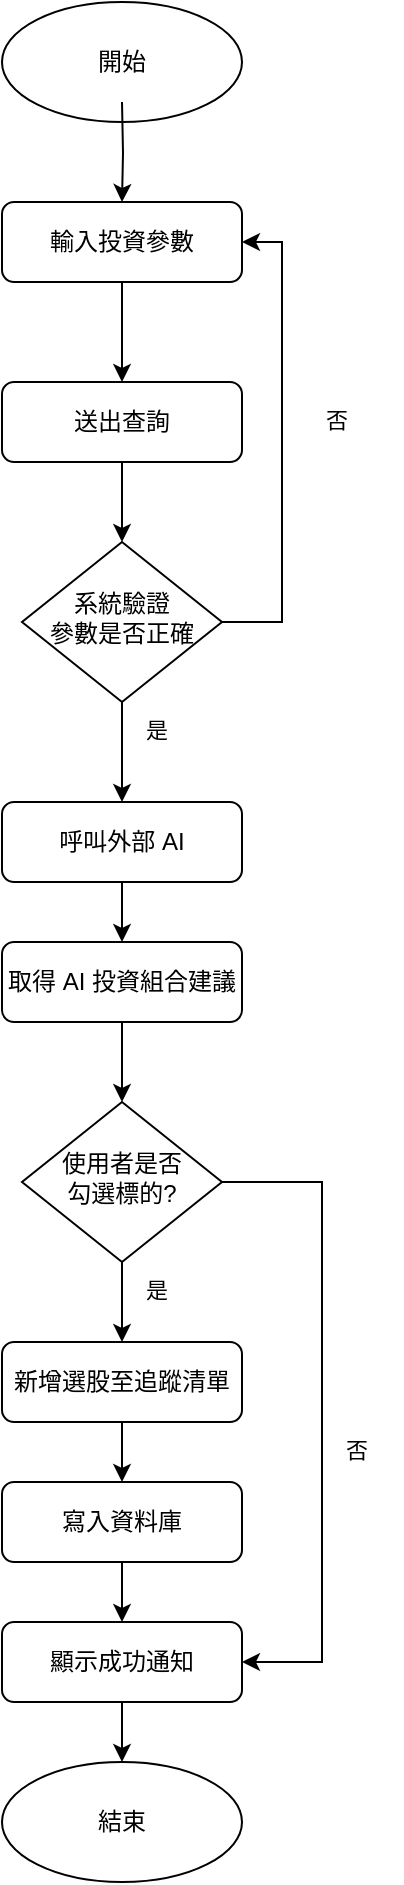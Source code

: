 <mxfile version="22.1.15" type="device">
  <diagram id="C5RBs43oDa-KdzZeNtuy" name="Page-1">
    <mxGraphModel dx="780" dy="496" grid="1" gridSize="10" guides="1" tooltips="1" connect="1" arrows="1" fold="1" page="1" pageScale="1" pageWidth="827" pageHeight="1169" math="0" shadow="0">
      <root>
        <mxCell id="WIyWlLk6GJQsqaUBKTNV-0" />
        <mxCell id="WIyWlLk6GJQsqaUBKTNV-1" parent="WIyWlLk6GJQsqaUBKTNV-0" />
        <mxCell id="yVsFc1RCN8zH1jETwNnT-20" style="edgeStyle=orthogonalEdgeStyle;rounded=0;orthogonalLoop=1;jettySize=auto;html=1;exitX=0.5;exitY=1;exitDx=0;exitDy=0;entryX=0.5;entryY=0;entryDx=0;entryDy=0;" edge="1" parent="WIyWlLk6GJQsqaUBKTNV-1" target="yVsFc1RCN8zH1jETwNnT-1">
          <mxGeometry relative="1" as="geometry">
            <mxPoint x="340" y="120" as="sourcePoint" />
          </mxGeometry>
        </mxCell>
        <mxCell id="yVsFc1RCN8zH1jETwNnT-19" style="edgeStyle=orthogonalEdgeStyle;rounded=0;orthogonalLoop=1;jettySize=auto;html=1;exitX=0.5;exitY=1;exitDx=0;exitDy=0;entryX=0.5;entryY=0;entryDx=0;entryDy=0;" edge="1" parent="WIyWlLk6GJQsqaUBKTNV-1" source="yVsFc1RCN8zH1jETwNnT-1" target="yVsFc1RCN8zH1jETwNnT-2">
          <mxGeometry relative="1" as="geometry" />
        </mxCell>
        <mxCell id="yVsFc1RCN8zH1jETwNnT-1" value="輸入投資參數" style="rounded=1;whiteSpace=wrap;html=1;fontSize=12;glass=0;strokeWidth=1;shadow=0;fillColor=none;" vertex="1" parent="WIyWlLk6GJQsqaUBKTNV-1">
          <mxGeometry x="280" y="170" width="120" height="40" as="geometry" />
        </mxCell>
        <mxCell id="yVsFc1RCN8zH1jETwNnT-18" style="edgeStyle=orthogonalEdgeStyle;rounded=0;orthogonalLoop=1;jettySize=auto;html=1;exitX=0.5;exitY=1;exitDx=0;exitDy=0;entryX=0.5;entryY=0;entryDx=0;entryDy=0;" edge="1" parent="WIyWlLk6GJQsqaUBKTNV-1" source="yVsFc1RCN8zH1jETwNnT-2" target="yVsFc1RCN8zH1jETwNnT-9">
          <mxGeometry relative="1" as="geometry" />
        </mxCell>
        <mxCell id="yVsFc1RCN8zH1jETwNnT-2" value="送出查詢" style="rounded=1;whiteSpace=wrap;html=1;fontSize=12;glass=0;strokeWidth=1;shadow=0;fillColor=none;" vertex="1" parent="WIyWlLk6GJQsqaUBKTNV-1">
          <mxGeometry x="280" y="260" width="120" height="40" as="geometry" />
        </mxCell>
        <mxCell id="yVsFc1RCN8zH1jETwNnT-27" style="edgeStyle=orthogonalEdgeStyle;rounded=0;orthogonalLoop=1;jettySize=auto;html=1;exitX=0.5;exitY=1;exitDx=0;exitDy=0;entryX=0.5;entryY=0;entryDx=0;entryDy=0;" edge="1" parent="WIyWlLk6GJQsqaUBKTNV-1" source="yVsFc1RCN8zH1jETwNnT-4" target="yVsFc1RCN8zH1jETwNnT-6">
          <mxGeometry relative="1" as="geometry" />
        </mxCell>
        <mxCell id="yVsFc1RCN8zH1jETwNnT-4" value="呼叫外部 AI" style="rounded=1;whiteSpace=wrap;html=1;fontSize=12;glass=0;strokeWidth=1;shadow=0;fillColor=none;" vertex="1" parent="WIyWlLk6GJQsqaUBKTNV-1">
          <mxGeometry x="280" y="470" width="120" height="40" as="geometry" />
        </mxCell>
        <mxCell id="yVsFc1RCN8zH1jETwNnT-29" style="edgeStyle=orthogonalEdgeStyle;rounded=0;orthogonalLoop=1;jettySize=auto;html=1;exitX=0.5;exitY=1;exitDx=0;exitDy=0;entryX=0.5;entryY=0;entryDx=0;entryDy=0;" edge="1" parent="WIyWlLk6GJQsqaUBKTNV-1" source="yVsFc1RCN8zH1jETwNnT-6" target="yVsFc1RCN8zH1jETwNnT-10">
          <mxGeometry relative="1" as="geometry" />
        </mxCell>
        <mxCell id="yVsFc1RCN8zH1jETwNnT-6" value="取得 AI 投資組合建議" style="rounded=1;whiteSpace=wrap;html=1;fontSize=12;glass=0;strokeWidth=1;shadow=0;fillColor=none;" vertex="1" parent="WIyWlLk6GJQsqaUBKTNV-1">
          <mxGeometry x="280" y="540" width="120" height="40" as="geometry" />
        </mxCell>
        <mxCell id="yVsFc1RCN8zH1jETwNnT-32" style="edgeStyle=orthogonalEdgeStyle;rounded=0;orthogonalLoop=1;jettySize=auto;html=1;exitX=0.5;exitY=1;exitDx=0;exitDy=0;entryX=0.5;entryY=0;entryDx=0;entryDy=0;" edge="1" parent="WIyWlLk6GJQsqaUBKTNV-1" source="yVsFc1RCN8zH1jETwNnT-8" target="yVsFc1RCN8zH1jETwNnT-14">
          <mxGeometry relative="1" as="geometry" />
        </mxCell>
        <mxCell id="yVsFc1RCN8zH1jETwNnT-8" value="寫入資料庫" style="rounded=1;whiteSpace=wrap;html=1;fontSize=12;glass=0;strokeWidth=1;shadow=0;fillColor=none;" vertex="1" parent="WIyWlLk6GJQsqaUBKTNV-1">
          <mxGeometry x="280" y="810" width="120" height="40" as="geometry" />
        </mxCell>
        <mxCell id="yVsFc1RCN8zH1jETwNnT-21" style="edgeStyle=orthogonalEdgeStyle;rounded=0;orthogonalLoop=1;jettySize=auto;html=1;exitX=0.5;exitY=1;exitDx=0;exitDy=0;entryX=0.5;entryY=0;entryDx=0;entryDy=0;" edge="1" parent="WIyWlLk6GJQsqaUBKTNV-1" source="yVsFc1RCN8zH1jETwNnT-9" target="yVsFc1RCN8zH1jETwNnT-4">
          <mxGeometry relative="1" as="geometry" />
        </mxCell>
        <mxCell id="yVsFc1RCN8zH1jETwNnT-23" style="edgeStyle=orthogonalEdgeStyle;rounded=0;orthogonalLoop=1;jettySize=auto;html=1;exitX=1;exitY=0.5;exitDx=0;exitDy=0;entryX=1;entryY=0.5;entryDx=0;entryDy=0;" edge="1" parent="WIyWlLk6GJQsqaUBKTNV-1" source="yVsFc1RCN8zH1jETwNnT-9" target="yVsFc1RCN8zH1jETwNnT-1">
          <mxGeometry relative="1" as="geometry">
            <Array as="points">
              <mxPoint x="420" y="380" />
              <mxPoint x="420" y="190" />
            </Array>
          </mxGeometry>
        </mxCell>
        <mxCell id="yVsFc1RCN8zH1jETwNnT-9" value="系統驗證&lt;br&gt;參數是否正確" style="rhombus;whiteSpace=wrap;html=1;shadow=0;fontFamily=Helvetica;fontSize=12;align=center;strokeWidth=1;spacing=6;spacingTop=-4;fillColor=none;" vertex="1" parent="WIyWlLk6GJQsqaUBKTNV-1">
          <mxGeometry x="290" y="340" width="100" height="80" as="geometry" />
        </mxCell>
        <mxCell id="yVsFc1RCN8zH1jETwNnT-30" style="edgeStyle=orthogonalEdgeStyle;rounded=0;orthogonalLoop=1;jettySize=auto;html=1;exitX=0.5;exitY=1;exitDx=0;exitDy=0;" edge="1" parent="WIyWlLk6GJQsqaUBKTNV-1" source="yVsFc1RCN8zH1jETwNnT-10" target="yVsFc1RCN8zH1jETwNnT-11">
          <mxGeometry relative="1" as="geometry" />
        </mxCell>
        <mxCell id="yVsFc1RCN8zH1jETwNnT-36" style="edgeStyle=orthogonalEdgeStyle;rounded=0;orthogonalLoop=1;jettySize=auto;html=1;exitX=1;exitY=0.5;exitDx=0;exitDy=0;entryX=1;entryY=0.5;entryDx=0;entryDy=0;" edge="1" parent="WIyWlLk6GJQsqaUBKTNV-1" source="yVsFc1RCN8zH1jETwNnT-10" target="yVsFc1RCN8zH1jETwNnT-14">
          <mxGeometry relative="1" as="geometry">
            <Array as="points">
              <mxPoint x="440" y="660" />
              <mxPoint x="440" y="900" />
            </Array>
          </mxGeometry>
        </mxCell>
        <mxCell id="yVsFc1RCN8zH1jETwNnT-10" value="使用者是否&lt;br&gt;勾選標的?" style="rhombus;whiteSpace=wrap;html=1;shadow=0;fontFamily=Helvetica;fontSize=12;align=center;strokeWidth=1;spacing=6;spacingTop=-4;fillColor=none;" vertex="1" parent="WIyWlLk6GJQsqaUBKTNV-1">
          <mxGeometry x="290" y="620" width="100" height="80" as="geometry" />
        </mxCell>
        <mxCell id="yVsFc1RCN8zH1jETwNnT-31" style="edgeStyle=orthogonalEdgeStyle;rounded=0;orthogonalLoop=1;jettySize=auto;html=1;exitX=0.5;exitY=1;exitDx=0;exitDy=0;entryX=0.5;entryY=0;entryDx=0;entryDy=0;" edge="1" parent="WIyWlLk6GJQsqaUBKTNV-1" source="yVsFc1RCN8zH1jETwNnT-11" target="yVsFc1RCN8zH1jETwNnT-8">
          <mxGeometry relative="1" as="geometry" />
        </mxCell>
        <mxCell id="yVsFc1RCN8zH1jETwNnT-11" value="新增選股至追蹤清單" style="rounded=1;whiteSpace=wrap;html=1;fontSize=12;glass=0;strokeWidth=1;shadow=0;fillColor=none;" vertex="1" parent="WIyWlLk6GJQsqaUBKTNV-1">
          <mxGeometry x="280" y="740" width="120" height="40" as="geometry" />
        </mxCell>
        <mxCell id="yVsFc1RCN8zH1jETwNnT-40" style="edgeStyle=orthogonalEdgeStyle;rounded=0;orthogonalLoop=1;jettySize=auto;html=1;exitX=0.5;exitY=1;exitDx=0;exitDy=0;" edge="1" parent="WIyWlLk6GJQsqaUBKTNV-1" source="yVsFc1RCN8zH1jETwNnT-14" target="yVsFc1RCN8zH1jETwNnT-39">
          <mxGeometry relative="1" as="geometry" />
        </mxCell>
        <mxCell id="yVsFc1RCN8zH1jETwNnT-14" value="顯示成功通知" style="rounded=1;whiteSpace=wrap;html=1;fontSize=12;glass=0;strokeWidth=1;shadow=0;fillColor=none;" vertex="1" parent="WIyWlLk6GJQsqaUBKTNV-1">
          <mxGeometry x="280" y="880" width="120" height="40" as="geometry" />
        </mxCell>
        <mxCell id="yVsFc1RCN8zH1jETwNnT-25" value="&lt;div style=&quot;text-align: center;&quot;&gt;&lt;span style=&quot;background-color: initial; font-size: 11px;&quot;&gt;否&lt;/span&gt;&lt;/div&gt;" style="text;whiteSpace=wrap;html=1;" vertex="1" parent="WIyWlLk6GJQsqaUBKTNV-1">
          <mxGeometry x="440" y="265" width="30" height="30" as="geometry" />
        </mxCell>
        <mxCell id="yVsFc1RCN8zH1jETwNnT-33" value="&lt;div style=&quot;text-align: center;&quot;&gt;&lt;span style=&quot;background-color: initial; font-size: 11px;&quot;&gt;是&lt;/span&gt;&lt;/div&gt;" style="text;whiteSpace=wrap;html=1;" vertex="1" parent="WIyWlLk6GJQsqaUBKTNV-1">
          <mxGeometry x="350" y="420" width="30" height="30" as="geometry" />
        </mxCell>
        <mxCell id="yVsFc1RCN8zH1jETwNnT-34" value="&lt;div style=&quot;text-align: center;&quot;&gt;&lt;span style=&quot;background-color: initial; font-size: 11px;&quot;&gt;是&lt;/span&gt;&lt;/div&gt;" style="text;whiteSpace=wrap;html=1;" vertex="1" parent="WIyWlLk6GJQsqaUBKTNV-1">
          <mxGeometry x="350" y="700" width="30" height="30" as="geometry" />
        </mxCell>
        <mxCell id="yVsFc1RCN8zH1jETwNnT-37" value="&lt;div style=&quot;text-align: center;&quot;&gt;&lt;span style=&quot;background-color: initial; font-size: 11px;&quot;&gt;否&lt;/span&gt;&lt;/div&gt;" style="text;whiteSpace=wrap;html=1;" vertex="1" parent="WIyWlLk6GJQsqaUBKTNV-1">
          <mxGeometry x="450" y="780" width="30" height="30" as="geometry" />
        </mxCell>
        <mxCell id="yVsFc1RCN8zH1jETwNnT-38" value="開始" style="ellipse;whiteSpace=wrap;html=1;fillColor=none;" vertex="1" parent="WIyWlLk6GJQsqaUBKTNV-1">
          <mxGeometry x="280" y="70" width="120" height="60" as="geometry" />
        </mxCell>
        <mxCell id="yVsFc1RCN8zH1jETwNnT-39" value="結束" style="ellipse;whiteSpace=wrap;html=1;fillColor=none;" vertex="1" parent="WIyWlLk6GJQsqaUBKTNV-1">
          <mxGeometry x="280" y="950" width="120" height="60" as="geometry" />
        </mxCell>
      </root>
    </mxGraphModel>
  </diagram>
</mxfile>
